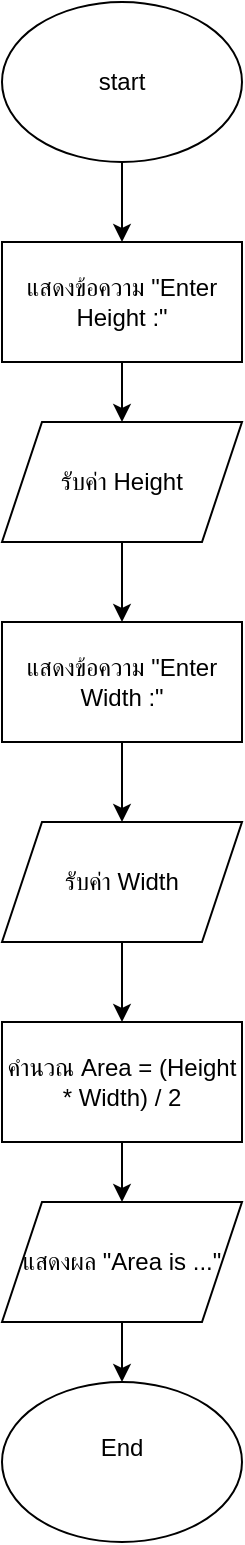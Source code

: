 <mxfile version="28.2.5">
  <diagram name="Page-1" id="4fMJkepX_Un7O8Lys7OO">
    <mxGraphModel dx="1426" dy="783" grid="1" gridSize="10" guides="1" tooltips="1" connect="1" arrows="1" fold="1" page="1" pageScale="1" pageWidth="850" pageHeight="1100" math="0" shadow="0">
      <root>
        <mxCell id="0" />
        <mxCell id="1" parent="0" />
        <mxCell id="77SmK8_A5zseVmHeN4Ww-6" value="" style="edgeStyle=orthogonalEdgeStyle;rounded=0;orthogonalLoop=1;jettySize=auto;html=1;" edge="1" parent="1" source="77SmK8_A5zseVmHeN4Ww-2" target="77SmK8_A5zseVmHeN4Ww-4">
          <mxGeometry relative="1" as="geometry" />
        </mxCell>
        <mxCell id="77SmK8_A5zseVmHeN4Ww-2" value="start" style="ellipse;whiteSpace=wrap;html=1;" vertex="1" parent="1">
          <mxGeometry x="350" y="50" width="120" height="80" as="geometry" />
        </mxCell>
        <mxCell id="77SmK8_A5zseVmHeN4Ww-7" value="" style="edgeStyle=orthogonalEdgeStyle;rounded=0;orthogonalLoop=1;jettySize=auto;html=1;" edge="1" parent="1" source="77SmK8_A5zseVmHeN4Ww-4" target="77SmK8_A5zseVmHeN4Ww-5">
          <mxGeometry relative="1" as="geometry" />
        </mxCell>
        <mxCell id="77SmK8_A5zseVmHeN4Ww-4" value="แสดงข้อความ &quot;Enter Height :&quot;" style="rounded=0;whiteSpace=wrap;html=1;" vertex="1" parent="1">
          <mxGeometry x="350" y="170" width="120" height="60" as="geometry" />
        </mxCell>
        <mxCell id="77SmK8_A5zseVmHeN4Ww-9" value="" style="edgeStyle=orthogonalEdgeStyle;rounded=0;orthogonalLoop=1;jettySize=auto;html=1;" edge="1" parent="1" source="77SmK8_A5zseVmHeN4Ww-5" target="77SmK8_A5zseVmHeN4Ww-8">
          <mxGeometry relative="1" as="geometry" />
        </mxCell>
        <mxCell id="77SmK8_A5zseVmHeN4Ww-5" value="รับค่า Height" style="shape=parallelogram;perimeter=parallelogramPerimeter;whiteSpace=wrap;html=1;fixedSize=1;" vertex="1" parent="1">
          <mxGeometry x="350" y="260" width="120" height="60" as="geometry" />
        </mxCell>
        <mxCell id="77SmK8_A5zseVmHeN4Ww-11" value="" style="edgeStyle=orthogonalEdgeStyle;rounded=0;orthogonalLoop=1;jettySize=auto;html=1;" edge="1" parent="1" source="77SmK8_A5zseVmHeN4Ww-8" target="77SmK8_A5zseVmHeN4Ww-10">
          <mxGeometry relative="1" as="geometry" />
        </mxCell>
        <mxCell id="77SmK8_A5zseVmHeN4Ww-8" value="แสดงข้อความ &quot;Enter Width :&quot;" style="rounded=0;whiteSpace=wrap;html=1;" vertex="1" parent="1">
          <mxGeometry x="350" y="360" width="120" height="60" as="geometry" />
        </mxCell>
        <mxCell id="77SmK8_A5zseVmHeN4Ww-13" value="" style="edgeStyle=orthogonalEdgeStyle;rounded=0;orthogonalLoop=1;jettySize=auto;html=1;" edge="1" parent="1" source="77SmK8_A5zseVmHeN4Ww-10" target="77SmK8_A5zseVmHeN4Ww-12">
          <mxGeometry relative="1" as="geometry" />
        </mxCell>
        <mxCell id="77SmK8_A5zseVmHeN4Ww-10" value="รับค่า Width" style="shape=parallelogram;perimeter=parallelogramPerimeter;whiteSpace=wrap;html=1;fixedSize=1;" vertex="1" parent="1">
          <mxGeometry x="350" y="460" width="120" height="60" as="geometry" />
        </mxCell>
        <mxCell id="77SmK8_A5zseVmHeN4Ww-15" value="" style="edgeStyle=orthogonalEdgeStyle;rounded=0;orthogonalLoop=1;jettySize=auto;html=1;" edge="1" parent="1" source="77SmK8_A5zseVmHeN4Ww-12" target="77SmK8_A5zseVmHeN4Ww-14">
          <mxGeometry relative="1" as="geometry" />
        </mxCell>
        <mxCell id="77SmK8_A5zseVmHeN4Ww-12" value="คำนวณ Area = (Height * Width) / 2" style="rounded=0;whiteSpace=wrap;html=1;" vertex="1" parent="1">
          <mxGeometry x="350" y="560" width="120" height="60" as="geometry" />
        </mxCell>
        <mxCell id="77SmK8_A5zseVmHeN4Ww-18" value="" style="edgeStyle=orthogonalEdgeStyle;rounded=0;orthogonalLoop=1;jettySize=auto;html=1;" edge="1" parent="1" source="77SmK8_A5zseVmHeN4Ww-14" target="77SmK8_A5zseVmHeN4Ww-17">
          <mxGeometry relative="1" as="geometry" />
        </mxCell>
        <mxCell id="77SmK8_A5zseVmHeN4Ww-14" value="แสดงผล &quot;Area is ...&quot;" style="shape=parallelogram;perimeter=parallelogramPerimeter;whiteSpace=wrap;html=1;fixedSize=1;" vertex="1" parent="1">
          <mxGeometry x="350" y="650" width="120" height="60" as="geometry" />
        </mxCell>
        <mxCell id="77SmK8_A5zseVmHeN4Ww-17" value="&#xa;End&#xa;&#xa;" style="ellipse;whiteSpace=wrap;html=1;" vertex="1" parent="1">
          <mxGeometry x="350" y="740" width="120" height="80" as="geometry" />
        </mxCell>
      </root>
    </mxGraphModel>
  </diagram>
</mxfile>
